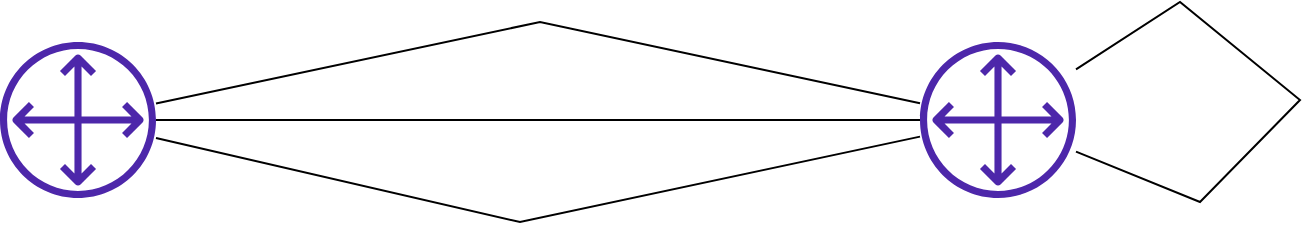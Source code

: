 <mxfile version="17.4.6" type="device"><diagram id="f-a2ddNUPP2itesEX56J" name="Page-1"><mxGraphModel dx="785" dy="512" grid="1" gridSize="10" guides="1" tooltips="1" connect="1" arrows="1" fold="1" page="1" pageScale="1" pageWidth="850" pageHeight="1100" math="0" shadow="0"><root><mxCell id="0"/><mxCell id="1" parent="0"/><mxCell id="SPATwcq8LetXQHU54NPo-3" value="" style="rounded=0;orthogonalLoop=1;jettySize=auto;html=1;endArrow=none;endFill=0;" edge="1" parent="1" source="SPATwcq8LetXQHU54NPo-1" target="SPATwcq8LetXQHU54NPo-2"><mxGeometry relative="1" as="geometry"/></mxCell><mxCell id="SPATwcq8LetXQHU54NPo-5" style="edgeStyle=none;rounded=0;orthogonalLoop=1;jettySize=auto;html=1;endArrow=none;endFill=0;" edge="1" parent="1" source="SPATwcq8LetXQHU54NPo-1" target="SPATwcq8LetXQHU54NPo-2"><mxGeometry relative="1" as="geometry"><Array as="points"><mxPoint x="450" y="220"/></Array></mxGeometry></mxCell><mxCell id="SPATwcq8LetXQHU54NPo-6" style="edgeStyle=none;rounded=0;orthogonalLoop=1;jettySize=auto;html=1;endArrow=none;endFill=0;" edge="1" parent="1" source="SPATwcq8LetXQHU54NPo-1" target="SPATwcq8LetXQHU54NPo-2"><mxGeometry relative="1" as="geometry"><Array as="points"><mxPoint x="440" y="320"/></Array></mxGeometry></mxCell><mxCell id="SPATwcq8LetXQHU54NPo-1" value="" style="sketch=0;outlineConnect=0;fontColor=#232F3E;gradientColor=none;fillColor=#4D27AA;strokeColor=none;dashed=0;verticalLabelPosition=bottom;verticalAlign=top;align=center;html=1;fontSize=12;fontStyle=0;aspect=fixed;pointerEvents=1;shape=mxgraph.aws4.customer_gateway;" vertex="1" parent="1"><mxGeometry x="180" y="230" width="78" height="78" as="geometry"/></mxCell><mxCell id="SPATwcq8LetXQHU54NPo-2" value="" style="sketch=0;outlineConnect=0;fontColor=#232F3E;gradientColor=none;fillColor=#4D27AA;strokeColor=none;dashed=0;verticalLabelPosition=bottom;verticalAlign=top;align=center;html=1;fontSize=12;fontStyle=0;aspect=fixed;pointerEvents=1;shape=mxgraph.aws4.customer_gateway;" vertex="1" parent="1"><mxGeometry x="640" y="230" width="78" height="78" as="geometry"/></mxCell><mxCell id="SPATwcq8LetXQHU54NPo-4" style="edgeStyle=none;rounded=0;orthogonalLoop=1;jettySize=auto;html=1;endArrow=none;endFill=0;" edge="1" parent="1" source="SPATwcq8LetXQHU54NPo-2" target="SPATwcq8LetXQHU54NPo-2"><mxGeometry relative="1" as="geometry"><Array as="points"><mxPoint x="770" y="210"/><mxPoint x="830" y="259"/><mxPoint x="780" y="310"/></Array></mxGeometry></mxCell></root></mxGraphModel></diagram></mxfile>